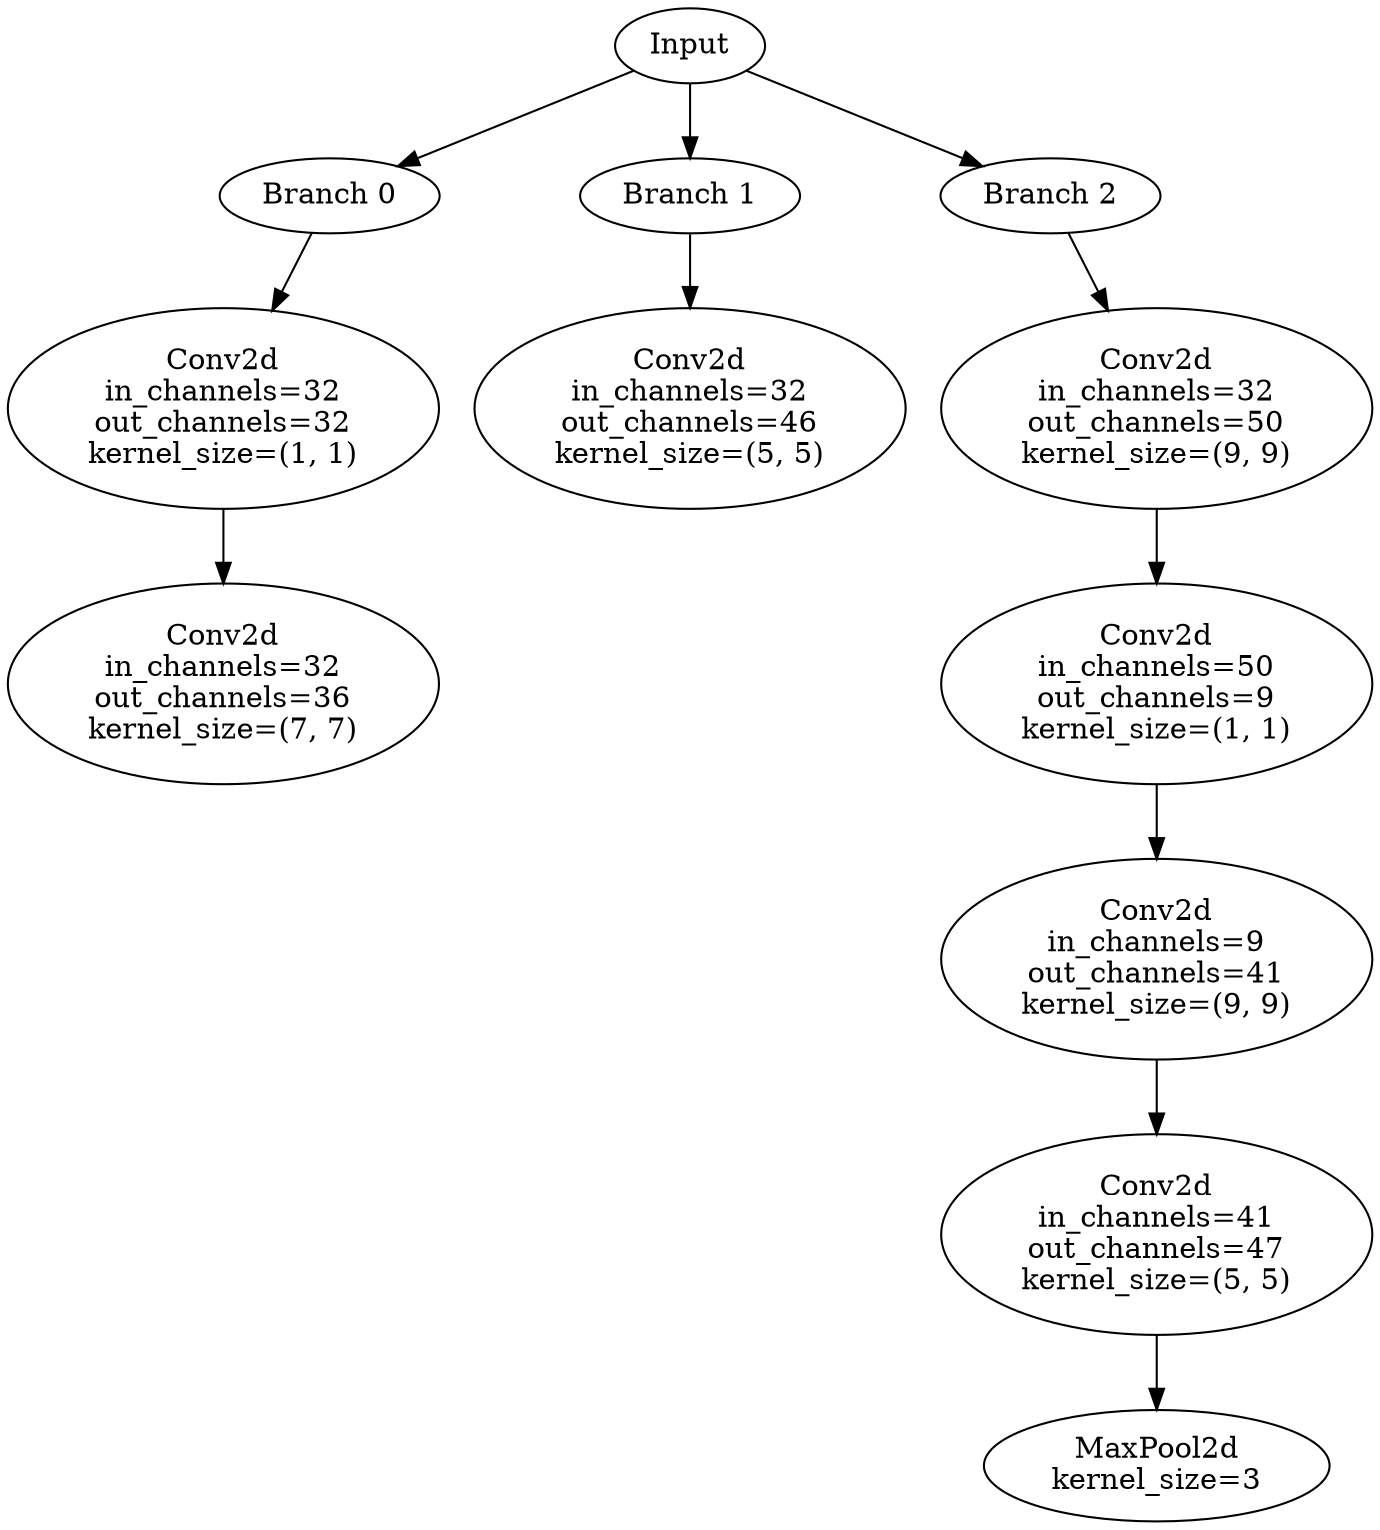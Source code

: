 // Inception Module - Coral 31
digraph {
	Input [label=Input]
	Branch_0 [label="Branch 0"]
	Input -> Branch_0
	Branch_0_Layer_0 [label="Conv2d
in_channels=32
out_channels=32
kernel_size=(1, 1)"]
	Branch_0 -> Branch_0_Layer_0
	Branch_0_Layer_1 [label="Conv2d
in_channels=32
out_channels=36
kernel_size=(7, 7)"]
	Branch_0_Layer_0 -> Branch_0_Layer_1
	Branch_1 [label="Branch 1"]
	Input -> Branch_1
	Branch_1_Layer_0 [label="Conv2d
in_channels=32
out_channels=46
kernel_size=(5, 5)"]
	Branch_1 -> Branch_1_Layer_0
	Branch_2 [label="Branch 2"]
	Input -> Branch_2
	Branch_2_Layer_0 [label="Conv2d
in_channels=32
out_channels=50
kernel_size=(9, 9)"]
	Branch_2 -> Branch_2_Layer_0
	Branch_2_Layer_1 [label="Conv2d
in_channels=50
out_channels=9
kernel_size=(1, 1)"]
	Branch_2_Layer_0 -> Branch_2_Layer_1
	Branch_2_Layer_2 [label="Conv2d
in_channels=9
out_channels=41
kernel_size=(9, 9)"]
	Branch_2_Layer_1 -> Branch_2_Layer_2
	Branch_2_Layer_3 [label="Conv2d
in_channels=41
out_channels=47
kernel_size=(5, 5)"]
	Branch_2_Layer_2 -> Branch_2_Layer_3
	Branch_2_Layer_4 [label="MaxPool2d
kernel_size=3"]
	Branch_2_Layer_3 -> Branch_2_Layer_4
}

